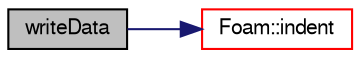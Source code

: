 digraph "writeData"
{
  bgcolor="transparent";
  edge [fontname="FreeSans",fontsize="10",labelfontname="FreeSans",labelfontsize="10"];
  node [fontname="FreeSans",fontsize="10",shape=record];
  rankdir="LR";
  Node1954 [label="writeData",height=0.2,width=0.4,color="black", fillcolor="grey75", style="filled", fontcolor="black"];
  Node1954 -> Node1955 [color="midnightblue",fontsize="10",style="solid",fontname="FreeSans"];
  Node1955 [label="Foam::indent",height=0.2,width=0.4,color="red",URL="$a21124.html#ae297c57ea5b952a8bc9e4f30f7ea8701",tooltip="Indent stream. "];
}
